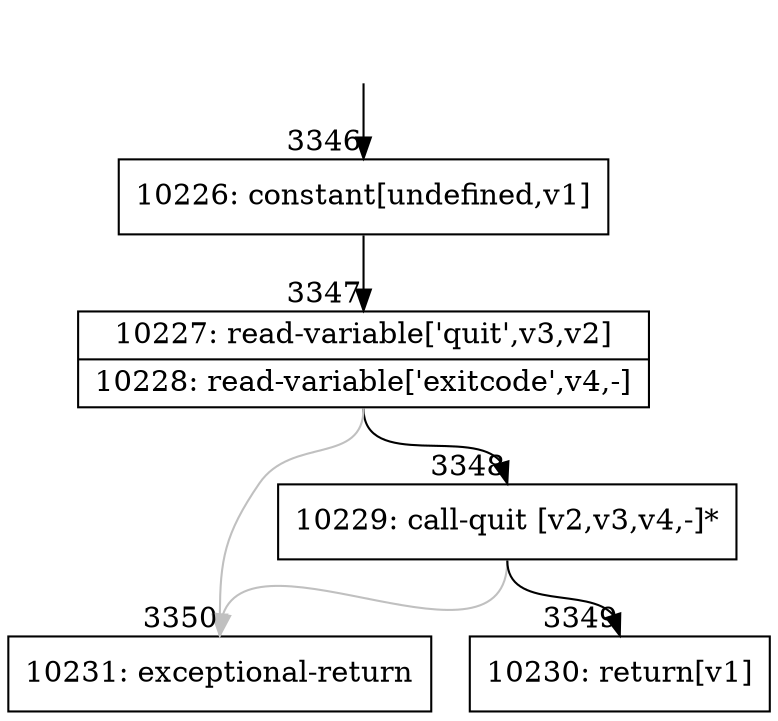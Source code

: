 digraph {
rankdir="TD"
BB_entry220[shape=none,label=""];
BB_entry220 -> BB3346 [tailport=s, headport=n, headlabel="    3346"]
BB3346 [shape=record label="{10226: constant[undefined,v1]}" ] 
BB3346 -> BB3347 [tailport=s, headport=n, headlabel="      3347"]
BB3347 [shape=record label="{10227: read-variable['quit',v3,v2]|10228: read-variable['exitcode',v4,-]}" ] 
BB3347 -> BB3348 [tailport=s, headport=n, headlabel="      3348"]
BB3347 -> BB3350 [tailport=s, headport=n, color=gray, headlabel="      3350"]
BB3348 [shape=record label="{10229: call-quit [v2,v3,v4,-]*}" ] 
BB3348 -> BB3349 [tailport=s, headport=n, headlabel="      3349"]
BB3348 -> BB3350 [tailport=s, headport=n, color=gray]
BB3349 [shape=record label="{10230: return[v1]}" ] 
BB3350 [shape=record label="{10231: exceptional-return}" ] 
//#$~ 4144
}
